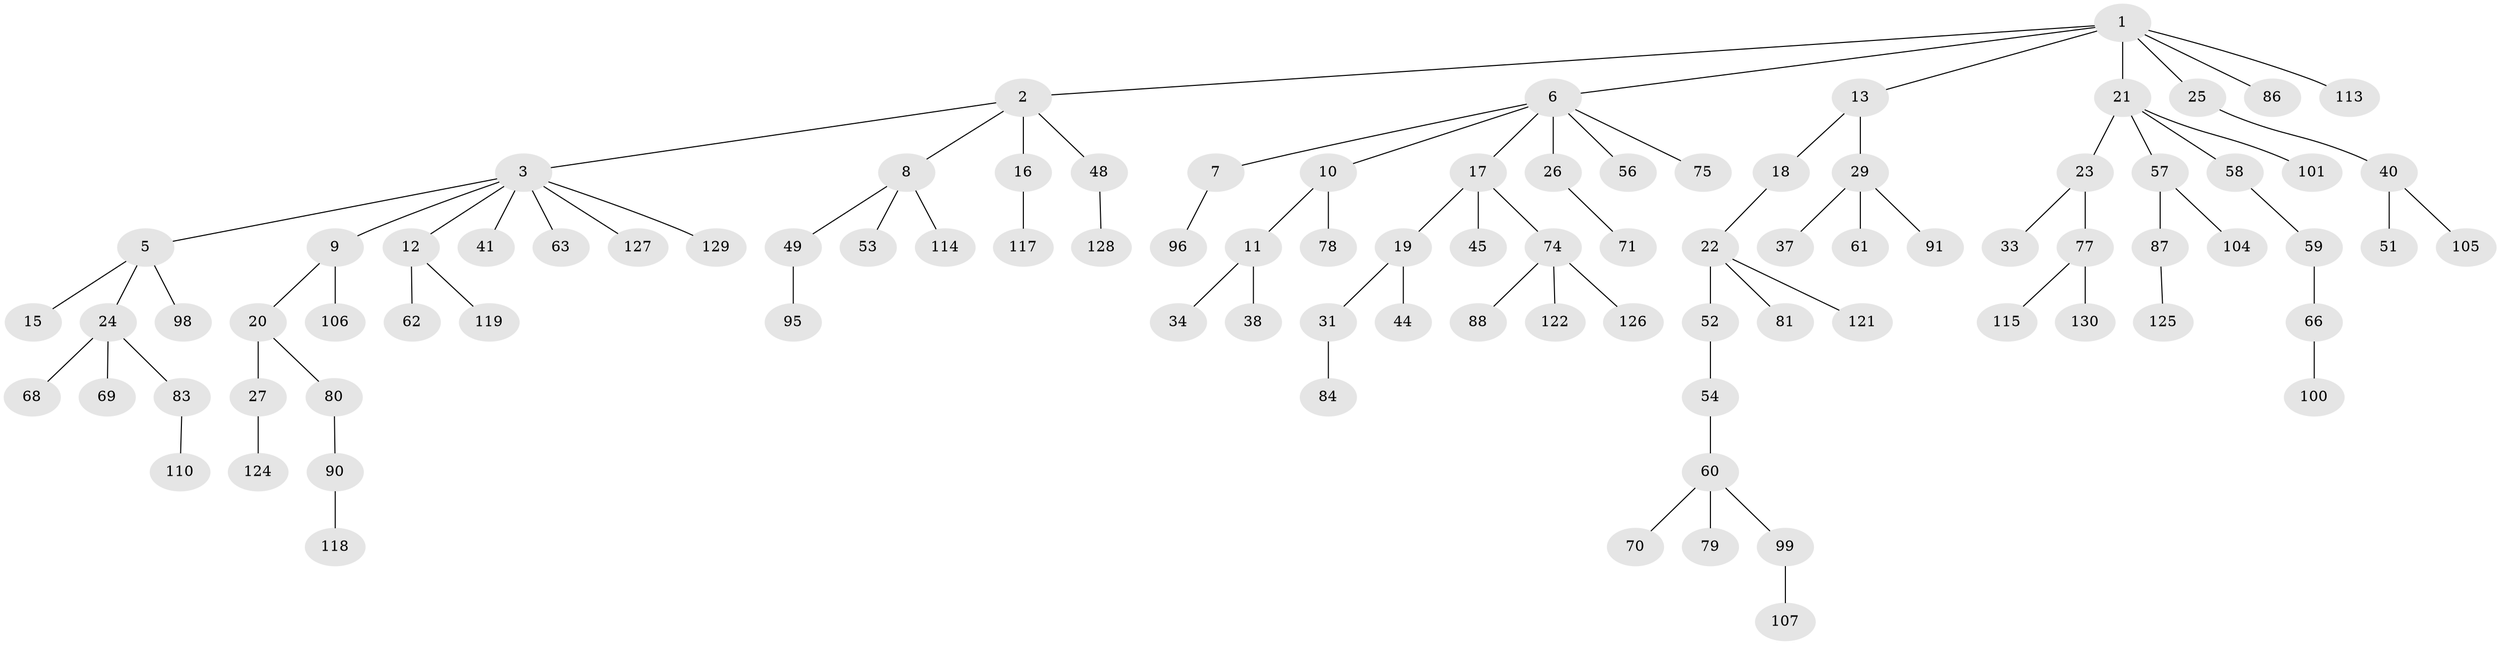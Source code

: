 // original degree distribution, {6: 0.007633587786259542, 5: 0.022900763358778626, 7: 0.015267175572519083, 3: 0.15267175572519084, 4: 0.061068702290076333, 2: 0.2748091603053435, 1: 0.46564885496183206}
// Generated by graph-tools (version 1.1) at 2025/42/03/06/25 10:42:02]
// undirected, 94 vertices, 93 edges
graph export_dot {
graph [start="1"]
  node [color=gray90,style=filled];
  1 [super="+4"];
  2;
  3 [super="+39"];
  5;
  6 [super="+14"];
  7;
  8 [super="+43"];
  9;
  10 [super="+112"];
  11 [super="+32"];
  12 [super="+47"];
  13;
  15 [super="+67"];
  16 [super="+55"];
  17 [super="+35"];
  18;
  19 [super="+42"];
  20;
  21 [super="+30"];
  22 [super="+65"];
  23 [super="+85"];
  24 [super="+46"];
  25;
  26 [super="+28"];
  27 [super="+36"];
  29 [super="+72"];
  31 [super="+82"];
  33;
  34 [super="+103"];
  37;
  38;
  40 [super="+50"];
  41;
  44;
  45;
  48 [super="+102"];
  49;
  51;
  52;
  53;
  54 [super="+131"];
  56 [super="+64"];
  57;
  58 [super="+92"];
  59 [super="+73"];
  60 [super="+76"];
  61;
  62;
  63;
  66;
  68;
  69;
  70;
  71;
  74 [super="+97"];
  75;
  77 [super="+89"];
  78;
  79;
  80;
  81;
  83 [super="+109"];
  84 [super="+94"];
  86 [super="+116"];
  87 [super="+93"];
  88;
  90 [super="+111"];
  91;
  95;
  96;
  98 [super="+108"];
  99;
  100;
  101;
  104;
  105;
  106 [super="+120"];
  107;
  110;
  113;
  114;
  115 [super="+123"];
  117;
  118;
  119;
  121;
  122;
  124;
  125;
  126;
  127;
  128;
  129;
  130;
  1 -- 2;
  1 -- 13;
  1 -- 21;
  1 -- 25;
  1 -- 86;
  1 -- 113;
  1 -- 6;
  2 -- 3;
  2 -- 8;
  2 -- 16;
  2 -- 48;
  3 -- 5;
  3 -- 9;
  3 -- 12;
  3 -- 41;
  3 -- 63;
  3 -- 129;
  3 -- 127;
  5 -- 15;
  5 -- 24;
  5 -- 98;
  6 -- 7;
  6 -- 10;
  6 -- 26;
  6 -- 56;
  6 -- 75;
  6 -- 17;
  7 -- 96;
  8 -- 114;
  8 -- 49;
  8 -- 53;
  9 -- 20;
  9 -- 106;
  10 -- 11;
  10 -- 78;
  11 -- 38;
  11 -- 34;
  12 -- 62;
  12 -- 119;
  13 -- 18;
  13 -- 29;
  16 -- 117;
  17 -- 19;
  17 -- 74;
  17 -- 45;
  18 -- 22;
  19 -- 31;
  19 -- 44;
  20 -- 27;
  20 -- 80;
  21 -- 23;
  21 -- 58;
  21 -- 101;
  21 -- 57;
  22 -- 52;
  22 -- 121;
  22 -- 81;
  23 -- 33;
  23 -- 77;
  24 -- 69;
  24 -- 83;
  24 -- 68;
  25 -- 40;
  26 -- 71;
  27 -- 124;
  29 -- 37;
  29 -- 61;
  29 -- 91;
  31 -- 84;
  40 -- 105;
  40 -- 51;
  48 -- 128;
  49 -- 95;
  52 -- 54;
  54 -- 60;
  57 -- 87;
  57 -- 104;
  58 -- 59;
  59 -- 66;
  60 -- 70;
  60 -- 79;
  60 -- 99;
  66 -- 100;
  74 -- 88;
  74 -- 126;
  74 -- 122;
  77 -- 130;
  77 -- 115;
  80 -- 90;
  83 -- 110;
  87 -- 125;
  90 -- 118;
  99 -- 107;
}
